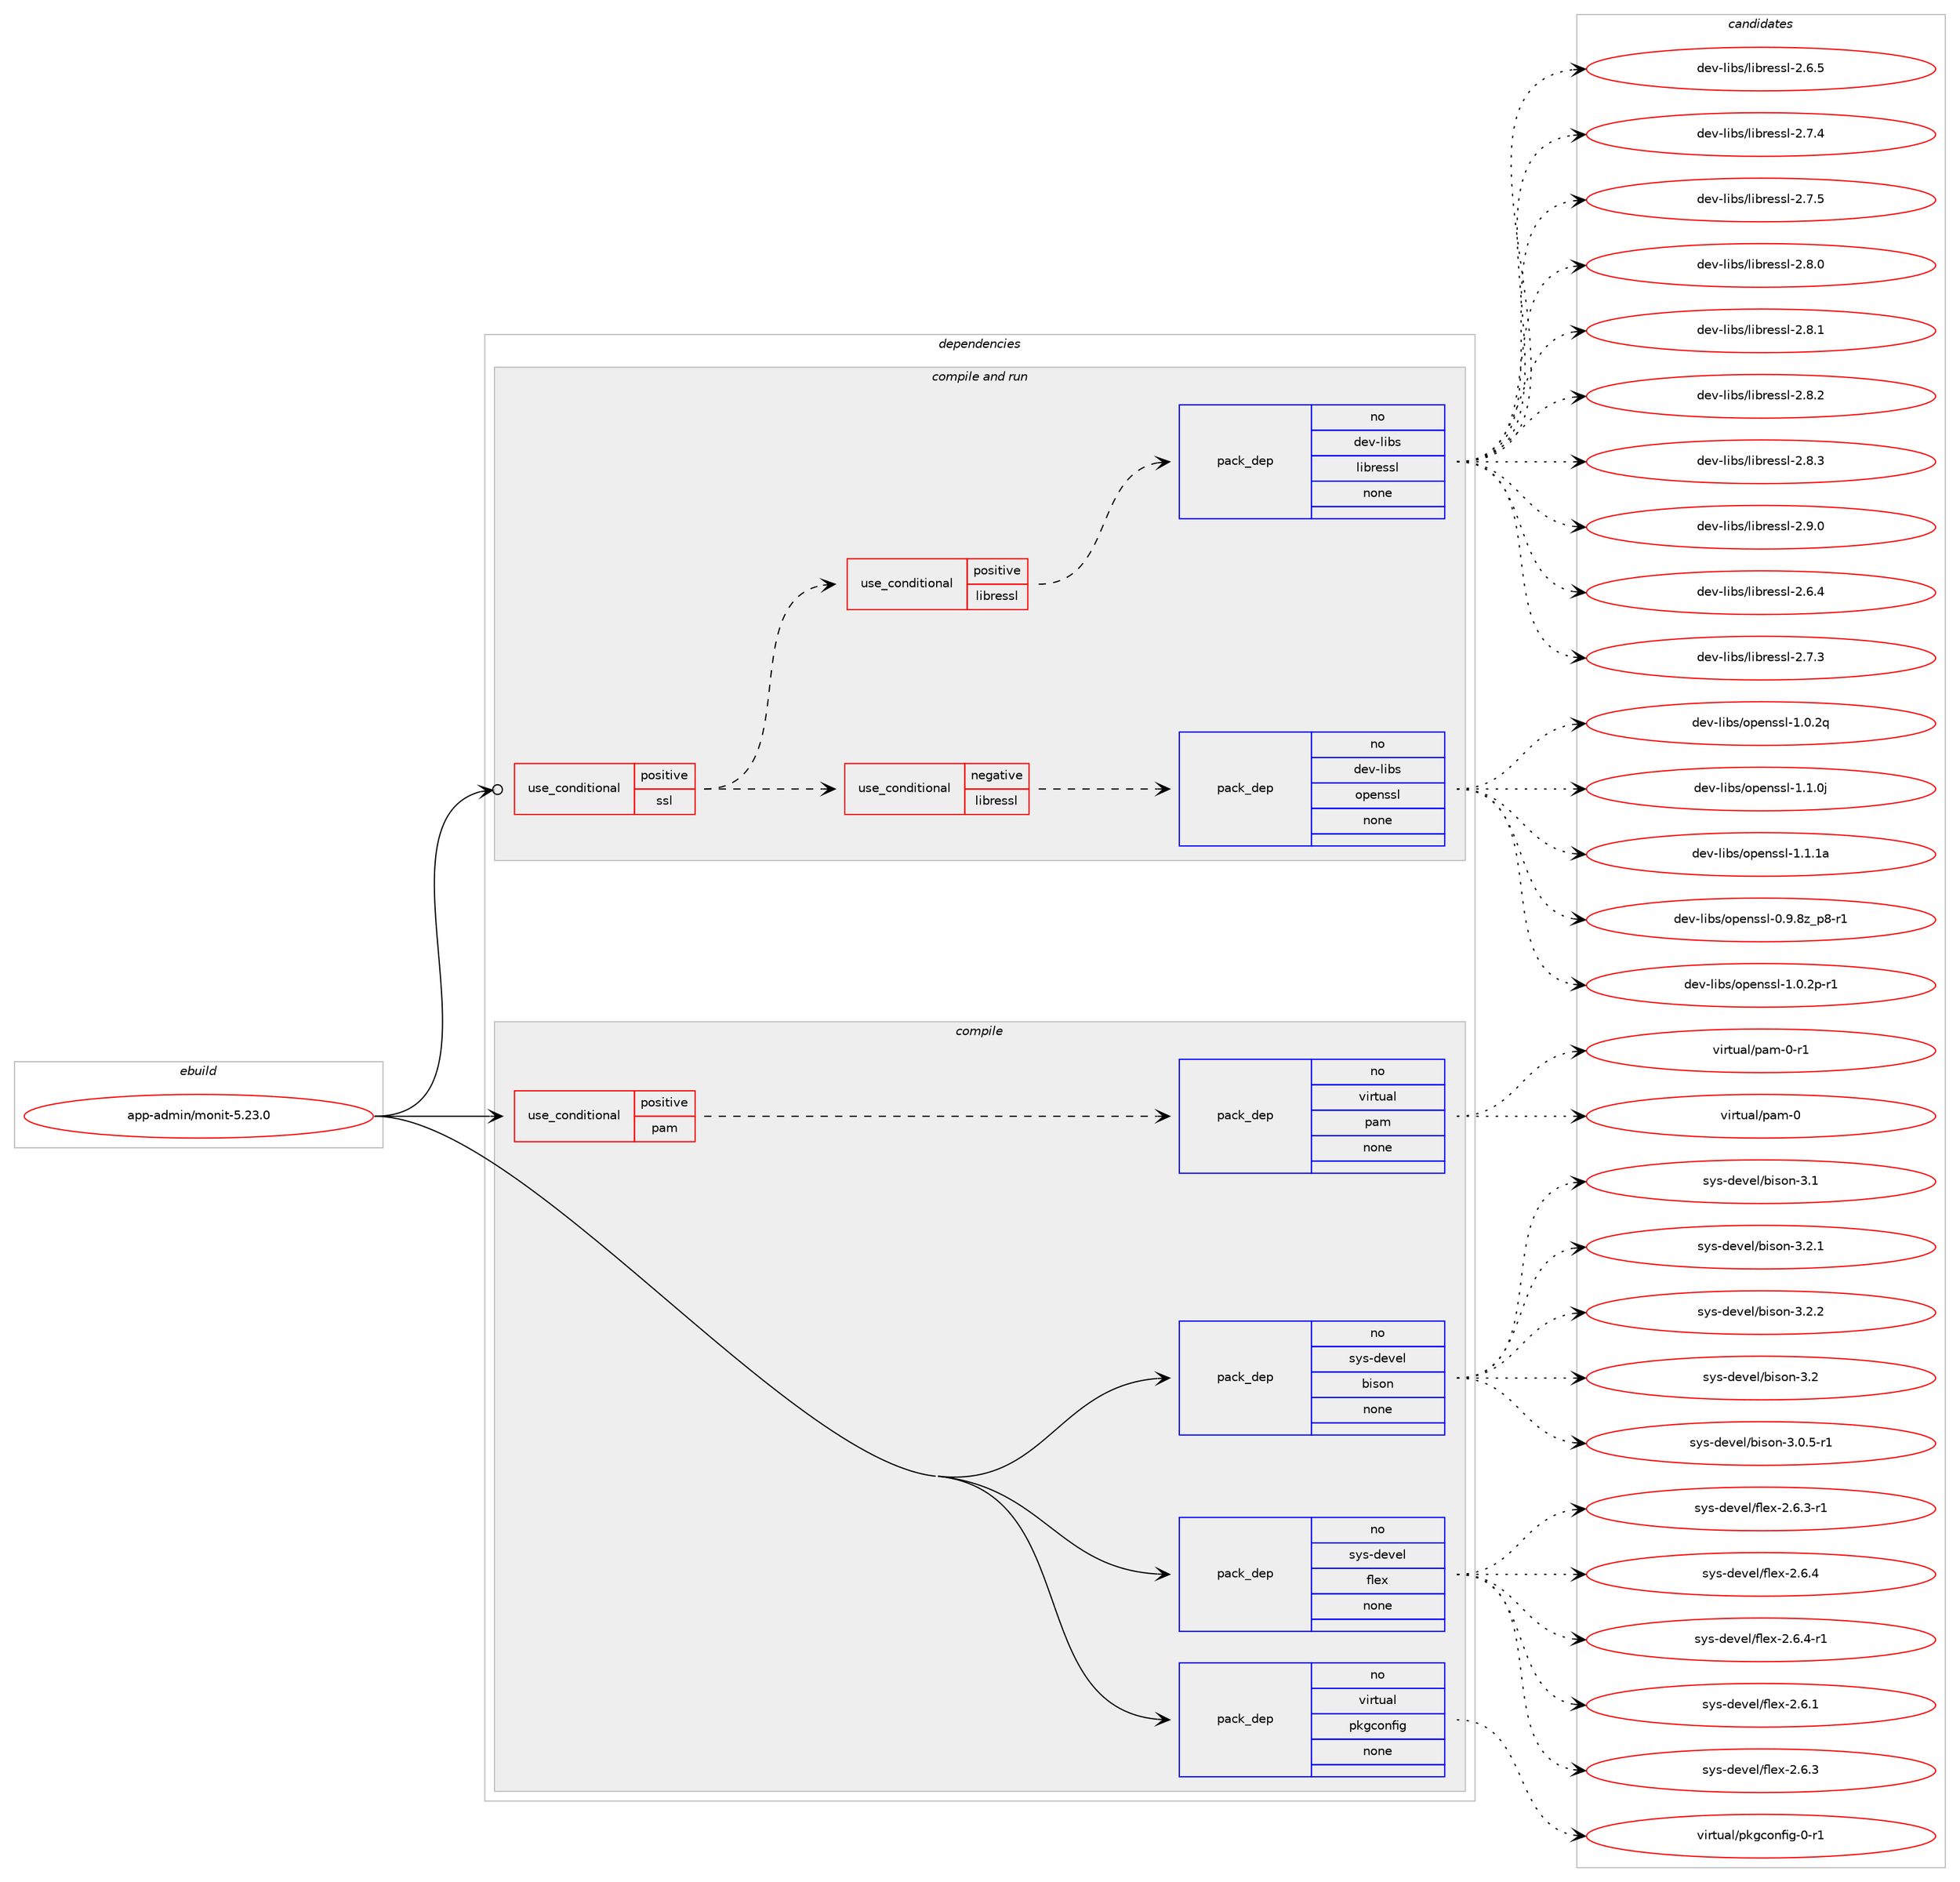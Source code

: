 digraph prolog {

# *************
# Graph options
# *************

newrank=true;
concentrate=true;
compound=true;
graph [rankdir=LR,fontname=Helvetica,fontsize=10,ranksep=1.5];#, ranksep=2.5, nodesep=0.2];
edge  [arrowhead=vee];
node  [fontname=Helvetica,fontsize=10];

# **********
# The ebuild
# **********

subgraph cluster_leftcol {
color=gray;
rank=same;
label=<<i>ebuild</i>>;
id [label="app-admin/monit-5.23.0", color=red, width=4, href="../app-admin/monit-5.23.0.svg"];
}

# ****************
# The dependencies
# ****************

subgraph cluster_midcol {
color=gray;
label=<<i>dependencies</i>>;
subgraph cluster_compile {
fillcolor="#eeeeee";
style=filled;
label=<<i>compile</i>>;
subgraph cond100 {
dependency723 [label=<<TABLE BORDER="0" CELLBORDER="1" CELLSPACING="0" CELLPADDING="4"><TR><TD ROWSPAN="3" CELLPADDING="10">use_conditional</TD></TR><TR><TD>positive</TD></TR><TR><TD>pam</TD></TR></TABLE>>, shape=none, color=red];
subgraph pack574 {
dependency724 [label=<<TABLE BORDER="0" CELLBORDER="1" CELLSPACING="0" CELLPADDING="4" WIDTH="220"><TR><TD ROWSPAN="6" CELLPADDING="30">pack_dep</TD></TR><TR><TD WIDTH="110">no</TD></TR><TR><TD>virtual</TD></TR><TR><TD>pam</TD></TR><TR><TD>none</TD></TR><TR><TD></TD></TR></TABLE>>, shape=none, color=blue];
}
dependency723:e -> dependency724:w [weight=20,style="dashed",arrowhead="vee"];
}
id:e -> dependency723:w [weight=20,style="solid",arrowhead="vee"];
subgraph pack575 {
dependency725 [label=<<TABLE BORDER="0" CELLBORDER="1" CELLSPACING="0" CELLPADDING="4" WIDTH="220"><TR><TD ROWSPAN="6" CELLPADDING="30">pack_dep</TD></TR><TR><TD WIDTH="110">no</TD></TR><TR><TD>sys-devel</TD></TR><TR><TD>bison</TD></TR><TR><TD>none</TD></TR><TR><TD></TD></TR></TABLE>>, shape=none, color=blue];
}
id:e -> dependency725:w [weight=20,style="solid",arrowhead="vee"];
subgraph pack576 {
dependency726 [label=<<TABLE BORDER="0" CELLBORDER="1" CELLSPACING="0" CELLPADDING="4" WIDTH="220"><TR><TD ROWSPAN="6" CELLPADDING="30">pack_dep</TD></TR><TR><TD WIDTH="110">no</TD></TR><TR><TD>sys-devel</TD></TR><TR><TD>flex</TD></TR><TR><TD>none</TD></TR><TR><TD></TD></TR></TABLE>>, shape=none, color=blue];
}
id:e -> dependency726:w [weight=20,style="solid",arrowhead="vee"];
subgraph pack577 {
dependency727 [label=<<TABLE BORDER="0" CELLBORDER="1" CELLSPACING="0" CELLPADDING="4" WIDTH="220"><TR><TD ROWSPAN="6" CELLPADDING="30">pack_dep</TD></TR><TR><TD WIDTH="110">no</TD></TR><TR><TD>virtual</TD></TR><TR><TD>pkgconfig</TD></TR><TR><TD>none</TD></TR><TR><TD></TD></TR></TABLE>>, shape=none, color=blue];
}
id:e -> dependency727:w [weight=20,style="solid",arrowhead="vee"];
}
subgraph cluster_compileandrun {
fillcolor="#eeeeee";
style=filled;
label=<<i>compile and run</i>>;
subgraph cond101 {
dependency728 [label=<<TABLE BORDER="0" CELLBORDER="1" CELLSPACING="0" CELLPADDING="4"><TR><TD ROWSPAN="3" CELLPADDING="10">use_conditional</TD></TR><TR><TD>positive</TD></TR><TR><TD>ssl</TD></TR></TABLE>>, shape=none, color=red];
subgraph cond102 {
dependency729 [label=<<TABLE BORDER="0" CELLBORDER="1" CELLSPACING="0" CELLPADDING="4"><TR><TD ROWSPAN="3" CELLPADDING="10">use_conditional</TD></TR><TR><TD>negative</TD></TR><TR><TD>libressl</TD></TR></TABLE>>, shape=none, color=red];
subgraph pack578 {
dependency730 [label=<<TABLE BORDER="0" CELLBORDER="1" CELLSPACING="0" CELLPADDING="4" WIDTH="220"><TR><TD ROWSPAN="6" CELLPADDING="30">pack_dep</TD></TR><TR><TD WIDTH="110">no</TD></TR><TR><TD>dev-libs</TD></TR><TR><TD>openssl</TD></TR><TR><TD>none</TD></TR><TR><TD></TD></TR></TABLE>>, shape=none, color=blue];
}
dependency729:e -> dependency730:w [weight=20,style="dashed",arrowhead="vee"];
}
dependency728:e -> dependency729:w [weight=20,style="dashed",arrowhead="vee"];
subgraph cond103 {
dependency731 [label=<<TABLE BORDER="0" CELLBORDER="1" CELLSPACING="0" CELLPADDING="4"><TR><TD ROWSPAN="3" CELLPADDING="10">use_conditional</TD></TR><TR><TD>positive</TD></TR><TR><TD>libressl</TD></TR></TABLE>>, shape=none, color=red];
subgraph pack579 {
dependency732 [label=<<TABLE BORDER="0" CELLBORDER="1" CELLSPACING="0" CELLPADDING="4" WIDTH="220"><TR><TD ROWSPAN="6" CELLPADDING="30">pack_dep</TD></TR><TR><TD WIDTH="110">no</TD></TR><TR><TD>dev-libs</TD></TR><TR><TD>libressl</TD></TR><TR><TD>none</TD></TR><TR><TD></TD></TR></TABLE>>, shape=none, color=blue];
}
dependency731:e -> dependency732:w [weight=20,style="dashed",arrowhead="vee"];
}
dependency728:e -> dependency731:w [weight=20,style="dashed",arrowhead="vee"];
}
id:e -> dependency728:w [weight=20,style="solid",arrowhead="odotvee"];
}
subgraph cluster_run {
fillcolor="#eeeeee";
style=filled;
label=<<i>run</i>>;
}
}

# **************
# The candidates
# **************

subgraph cluster_choices {
rank=same;
color=gray;
label=<<i>candidates</i>>;

subgraph choice574 {
color=black;
nodesep=1;
choice1181051141161179710847112971094548 [label="virtual/pam-0", color=red, width=4,href="../virtual/pam-0.svg"];
choice11810511411611797108471129710945484511449 [label="virtual/pam-0-r1", color=red, width=4,href="../virtual/pam-0-r1.svg"];
dependency724:e -> choice1181051141161179710847112971094548:w [style=dotted,weight="100"];
dependency724:e -> choice11810511411611797108471129710945484511449:w [style=dotted,weight="100"];
}
subgraph choice575 {
color=black;
nodesep=1;
choice11512111545100101118101108479810511511111045514650 [label="sys-devel/bison-3.2", color=red, width=4,href="../sys-devel/bison-3.2.svg"];
choice1151211154510010111810110847981051151111104551464846534511449 [label="sys-devel/bison-3.0.5-r1", color=red, width=4,href="../sys-devel/bison-3.0.5-r1.svg"];
choice11512111545100101118101108479810511511111045514649 [label="sys-devel/bison-3.1", color=red, width=4,href="../sys-devel/bison-3.1.svg"];
choice115121115451001011181011084798105115111110455146504649 [label="sys-devel/bison-3.2.1", color=red, width=4,href="../sys-devel/bison-3.2.1.svg"];
choice115121115451001011181011084798105115111110455146504650 [label="sys-devel/bison-3.2.2", color=red, width=4,href="../sys-devel/bison-3.2.2.svg"];
dependency725:e -> choice11512111545100101118101108479810511511111045514650:w [style=dotted,weight="100"];
dependency725:e -> choice1151211154510010111810110847981051151111104551464846534511449:w [style=dotted,weight="100"];
dependency725:e -> choice11512111545100101118101108479810511511111045514649:w [style=dotted,weight="100"];
dependency725:e -> choice115121115451001011181011084798105115111110455146504649:w [style=dotted,weight="100"];
dependency725:e -> choice115121115451001011181011084798105115111110455146504650:w [style=dotted,weight="100"];
}
subgraph choice576 {
color=black;
nodesep=1;
choice1151211154510010111810110847102108101120455046544649 [label="sys-devel/flex-2.6.1", color=red, width=4,href="../sys-devel/flex-2.6.1.svg"];
choice1151211154510010111810110847102108101120455046544651 [label="sys-devel/flex-2.6.3", color=red, width=4,href="../sys-devel/flex-2.6.3.svg"];
choice11512111545100101118101108471021081011204550465446514511449 [label="sys-devel/flex-2.6.3-r1", color=red, width=4,href="../sys-devel/flex-2.6.3-r1.svg"];
choice1151211154510010111810110847102108101120455046544652 [label="sys-devel/flex-2.6.4", color=red, width=4,href="../sys-devel/flex-2.6.4.svg"];
choice11512111545100101118101108471021081011204550465446524511449 [label="sys-devel/flex-2.6.4-r1", color=red, width=4,href="../sys-devel/flex-2.6.4-r1.svg"];
dependency726:e -> choice1151211154510010111810110847102108101120455046544649:w [style=dotted,weight="100"];
dependency726:e -> choice1151211154510010111810110847102108101120455046544651:w [style=dotted,weight="100"];
dependency726:e -> choice11512111545100101118101108471021081011204550465446514511449:w [style=dotted,weight="100"];
dependency726:e -> choice1151211154510010111810110847102108101120455046544652:w [style=dotted,weight="100"];
dependency726:e -> choice11512111545100101118101108471021081011204550465446524511449:w [style=dotted,weight="100"];
}
subgraph choice577 {
color=black;
nodesep=1;
choice11810511411611797108471121071039911111010210510345484511449 [label="virtual/pkgconfig-0-r1", color=red, width=4,href="../virtual/pkgconfig-0-r1.svg"];
dependency727:e -> choice11810511411611797108471121071039911111010210510345484511449:w [style=dotted,weight="100"];
}
subgraph choice578 {
color=black;
nodesep=1;
choice10010111845108105981154711111210111011511510845484657465612295112564511449 [label="dev-libs/openssl-0.9.8z_p8-r1", color=red, width=4,href="../dev-libs/openssl-0.9.8z_p8-r1.svg"];
choice1001011184510810598115471111121011101151151084549464846501124511449 [label="dev-libs/openssl-1.0.2p-r1", color=red, width=4,href="../dev-libs/openssl-1.0.2p-r1.svg"];
choice100101118451081059811547111112101110115115108454946484650113 [label="dev-libs/openssl-1.0.2q", color=red, width=4,href="../dev-libs/openssl-1.0.2q.svg"];
choice100101118451081059811547111112101110115115108454946494648106 [label="dev-libs/openssl-1.1.0j", color=red, width=4,href="../dev-libs/openssl-1.1.0j.svg"];
choice10010111845108105981154711111210111011511510845494649464997 [label="dev-libs/openssl-1.1.1a", color=red, width=4,href="../dev-libs/openssl-1.1.1a.svg"];
dependency730:e -> choice10010111845108105981154711111210111011511510845484657465612295112564511449:w [style=dotted,weight="100"];
dependency730:e -> choice1001011184510810598115471111121011101151151084549464846501124511449:w [style=dotted,weight="100"];
dependency730:e -> choice100101118451081059811547111112101110115115108454946484650113:w [style=dotted,weight="100"];
dependency730:e -> choice100101118451081059811547111112101110115115108454946494648106:w [style=dotted,weight="100"];
dependency730:e -> choice10010111845108105981154711111210111011511510845494649464997:w [style=dotted,weight="100"];
}
subgraph choice579 {
color=black;
nodesep=1;
choice10010111845108105981154710810598114101115115108455046544652 [label="dev-libs/libressl-2.6.4", color=red, width=4,href="../dev-libs/libressl-2.6.4.svg"];
choice10010111845108105981154710810598114101115115108455046554651 [label="dev-libs/libressl-2.7.3", color=red, width=4,href="../dev-libs/libressl-2.7.3.svg"];
choice10010111845108105981154710810598114101115115108455046544653 [label="dev-libs/libressl-2.6.5", color=red, width=4,href="../dev-libs/libressl-2.6.5.svg"];
choice10010111845108105981154710810598114101115115108455046554652 [label="dev-libs/libressl-2.7.4", color=red, width=4,href="../dev-libs/libressl-2.7.4.svg"];
choice10010111845108105981154710810598114101115115108455046554653 [label="dev-libs/libressl-2.7.5", color=red, width=4,href="../dev-libs/libressl-2.7.5.svg"];
choice10010111845108105981154710810598114101115115108455046564648 [label="dev-libs/libressl-2.8.0", color=red, width=4,href="../dev-libs/libressl-2.8.0.svg"];
choice10010111845108105981154710810598114101115115108455046564649 [label="dev-libs/libressl-2.8.1", color=red, width=4,href="../dev-libs/libressl-2.8.1.svg"];
choice10010111845108105981154710810598114101115115108455046564650 [label="dev-libs/libressl-2.8.2", color=red, width=4,href="../dev-libs/libressl-2.8.2.svg"];
choice10010111845108105981154710810598114101115115108455046564651 [label="dev-libs/libressl-2.8.3", color=red, width=4,href="../dev-libs/libressl-2.8.3.svg"];
choice10010111845108105981154710810598114101115115108455046574648 [label="dev-libs/libressl-2.9.0", color=red, width=4,href="../dev-libs/libressl-2.9.0.svg"];
dependency732:e -> choice10010111845108105981154710810598114101115115108455046544652:w [style=dotted,weight="100"];
dependency732:e -> choice10010111845108105981154710810598114101115115108455046554651:w [style=dotted,weight="100"];
dependency732:e -> choice10010111845108105981154710810598114101115115108455046544653:w [style=dotted,weight="100"];
dependency732:e -> choice10010111845108105981154710810598114101115115108455046554652:w [style=dotted,weight="100"];
dependency732:e -> choice10010111845108105981154710810598114101115115108455046554653:w [style=dotted,weight="100"];
dependency732:e -> choice10010111845108105981154710810598114101115115108455046564648:w [style=dotted,weight="100"];
dependency732:e -> choice10010111845108105981154710810598114101115115108455046564649:w [style=dotted,weight="100"];
dependency732:e -> choice10010111845108105981154710810598114101115115108455046564650:w [style=dotted,weight="100"];
dependency732:e -> choice10010111845108105981154710810598114101115115108455046564651:w [style=dotted,weight="100"];
dependency732:e -> choice10010111845108105981154710810598114101115115108455046574648:w [style=dotted,weight="100"];
}
}

}

